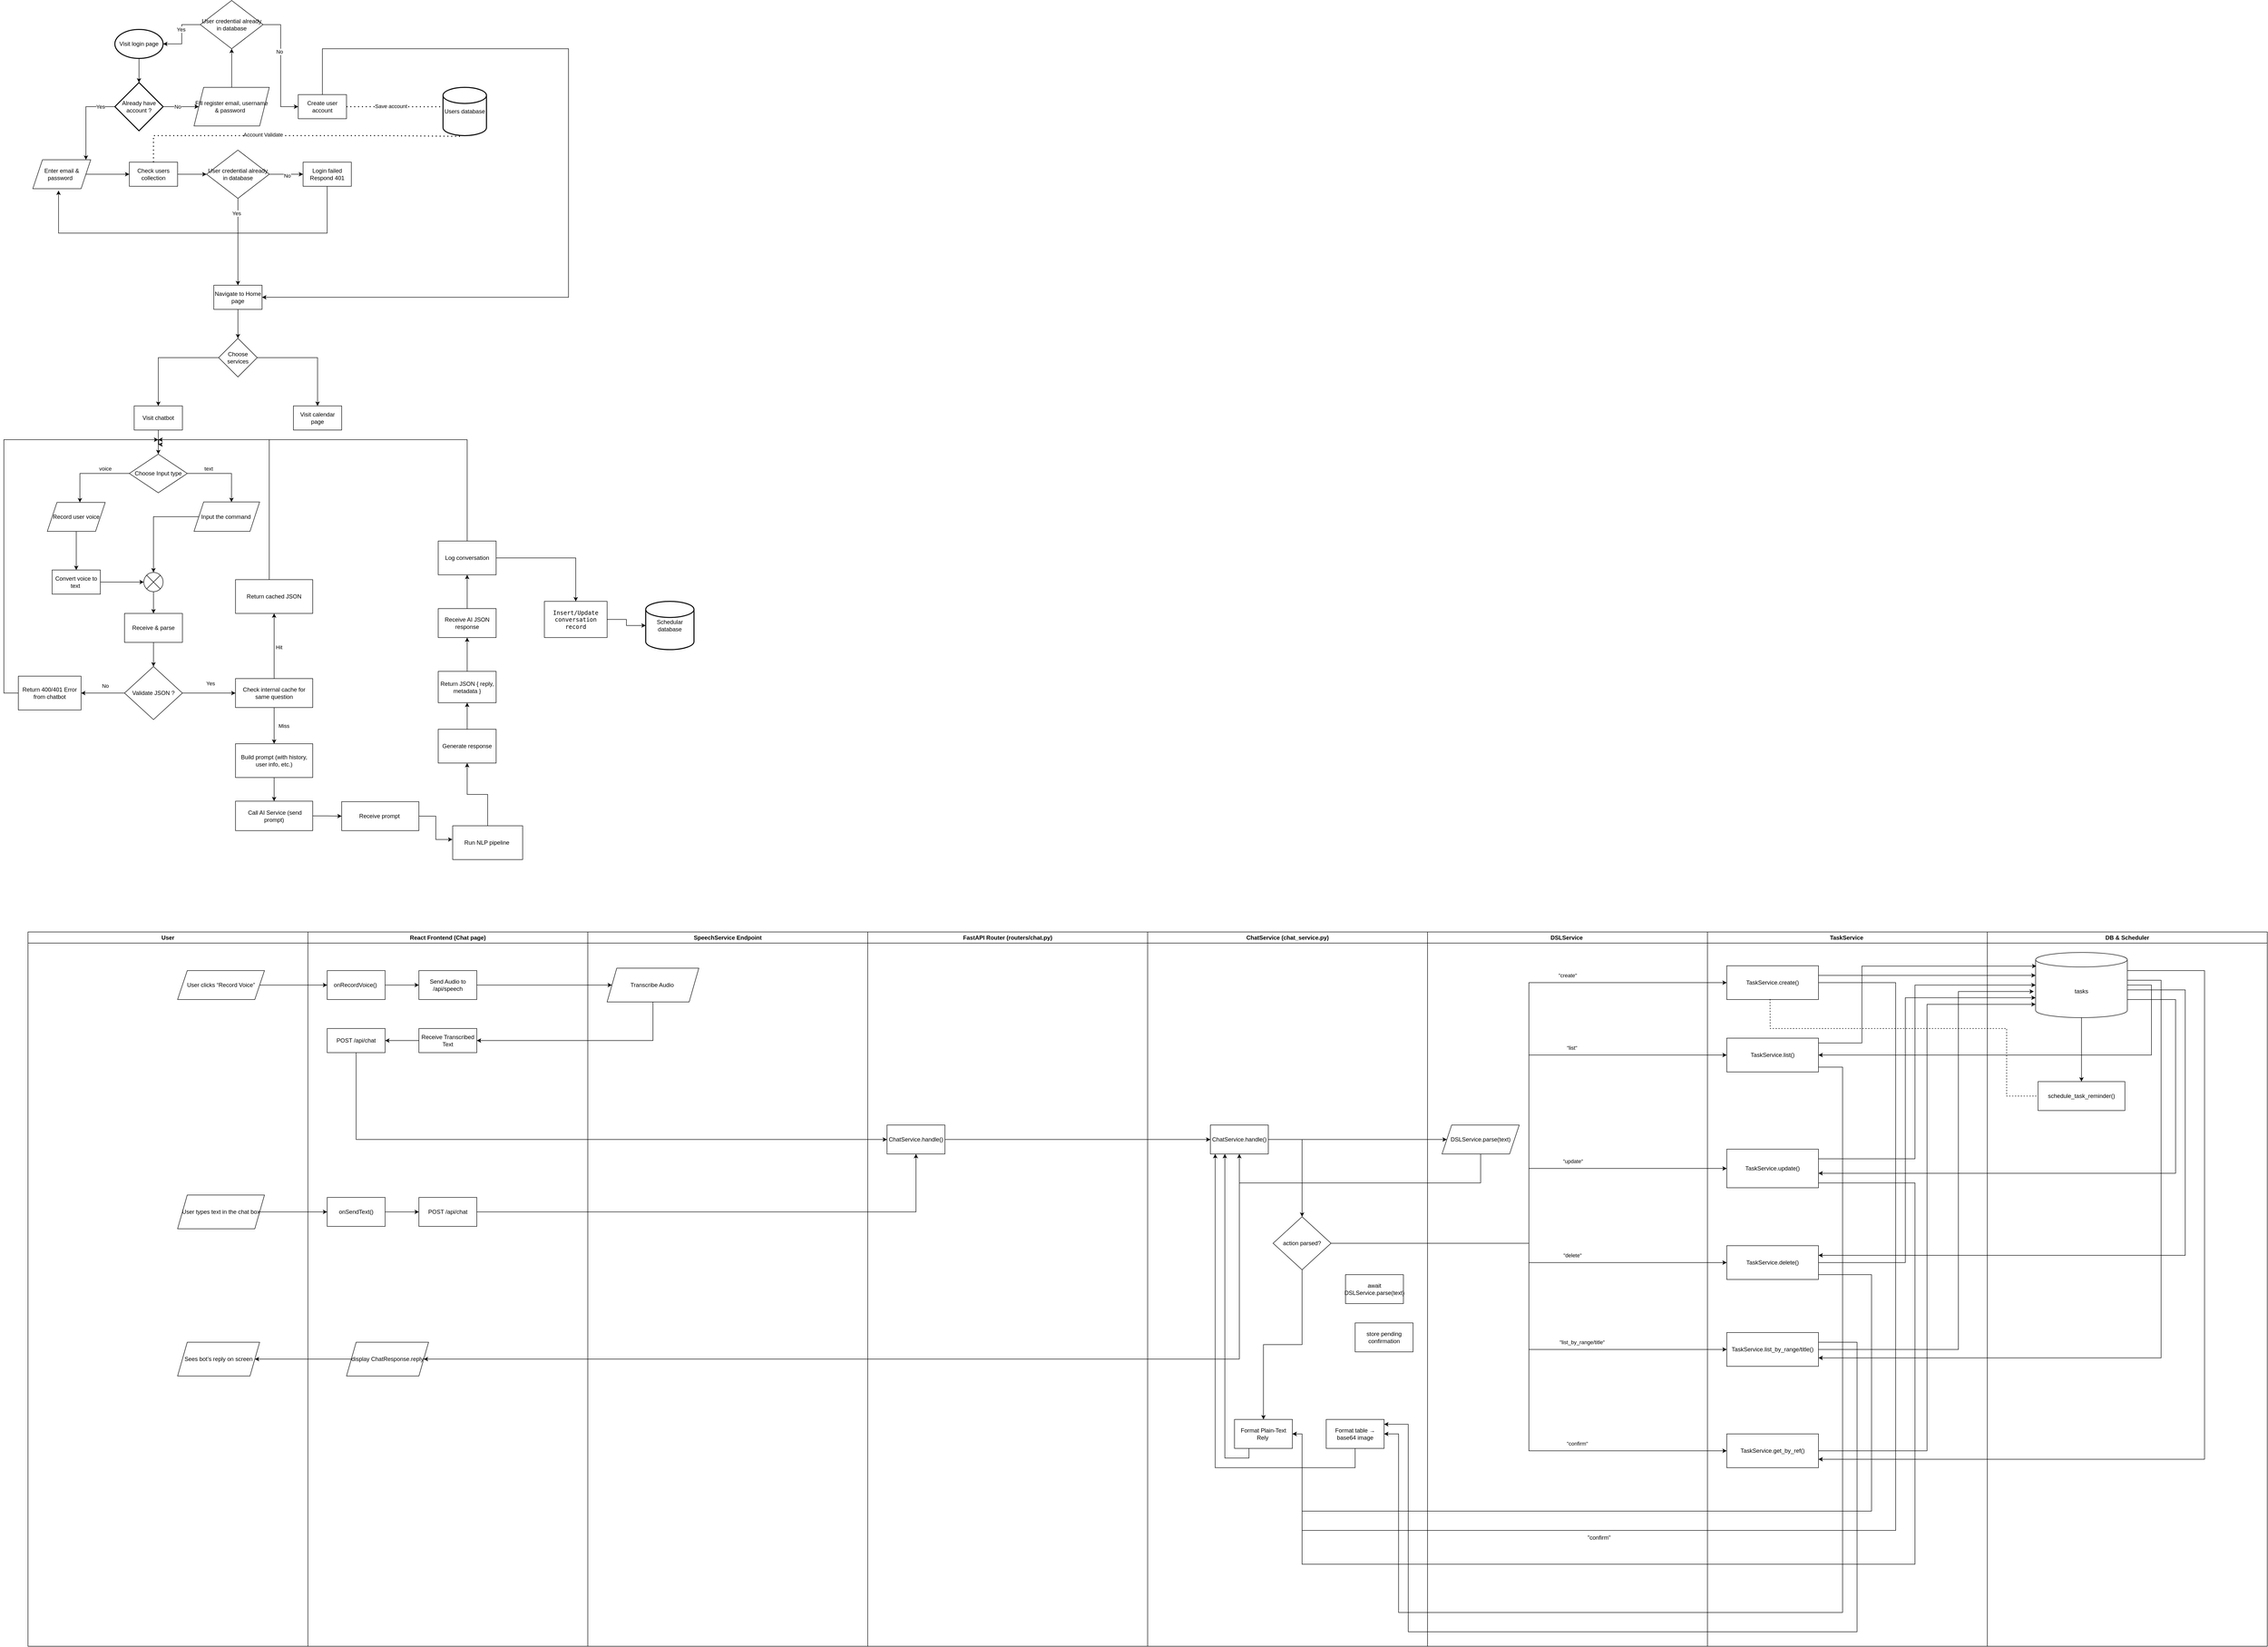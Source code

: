 <mxfile version="27.1.4">
  <diagram id="C5RBs43oDa-KdzZeNtuy" name="Page-1">
    <mxGraphModel dx="4763" dy="2070" grid="1" gridSize="10" guides="1" tooltips="1" connect="1" arrows="1" fold="1" page="1" pageScale="1" pageWidth="827" pageHeight="1169" math="0" shadow="0">
      <root>
        <mxCell id="WIyWlLk6GJQsqaUBKTNV-0" />
        <mxCell id="WIyWlLk6GJQsqaUBKTNV-1" parent="WIyWlLk6GJQsqaUBKTNV-0" />
        <mxCell id="kpQcfJ6aBJUCtAHp5x6C-29" style="edgeStyle=orthogonalEdgeStyle;rounded=0;orthogonalLoop=1;jettySize=auto;html=1;" parent="WIyWlLk6GJQsqaUBKTNV-1" source="kpQcfJ6aBJUCtAHp5x6C-18" target="kpQcfJ6aBJUCtAHp5x6C-28" edge="1">
          <mxGeometry relative="1" as="geometry" />
        </mxCell>
        <mxCell id="kpQcfJ6aBJUCtAHp5x6C-18" value="Visit login page" style="strokeWidth=2;html=1;shape=mxgraph.flowchart.start_1;whiteSpace=wrap;" parent="WIyWlLk6GJQsqaUBKTNV-1" vertex="1">
          <mxGeometry x="250" y="130" width="100" height="60" as="geometry" />
        </mxCell>
        <mxCell id="kpQcfJ6aBJUCtAHp5x6C-23" style="edgeStyle=orthogonalEdgeStyle;rounded=0;orthogonalLoop=1;jettySize=auto;html=1;entryX=0;entryY=0.5;entryDx=0;entryDy=0;" parent="WIyWlLk6GJQsqaUBKTNV-1" source="kpQcfJ6aBJUCtAHp5x6C-19" target="kpQcfJ6aBJUCtAHp5x6C-22" edge="1">
          <mxGeometry relative="1" as="geometry" />
        </mxCell>
        <mxCell id="kpQcfJ6aBJUCtAHp5x6C-19" value="Enter email &amp;amp; password&amp;nbsp;&amp;nbsp;" style="shape=parallelogram;perimeter=parallelogramPerimeter;whiteSpace=wrap;html=1;fixedSize=1;" parent="WIyWlLk6GJQsqaUBKTNV-1" vertex="1">
          <mxGeometry x="80" y="400" width="120" height="60" as="geometry" />
        </mxCell>
        <mxCell id="kpQcfJ6aBJUCtAHp5x6C-26" style="edgeStyle=orthogonalEdgeStyle;rounded=0;orthogonalLoop=1;jettySize=auto;html=1;" parent="WIyWlLk6GJQsqaUBKTNV-1" source="kpQcfJ6aBJUCtAHp5x6C-21" target="kpQcfJ6aBJUCtAHp5x6C-25" edge="1">
          <mxGeometry relative="1" as="geometry" />
        </mxCell>
        <mxCell id="kpQcfJ6aBJUCtAHp5x6C-27" value="No" style="edgeLabel;html=1;align=center;verticalAlign=middle;resizable=0;points=[];" parent="kpQcfJ6aBJUCtAHp5x6C-26" vertex="1" connectable="0">
          <mxGeometry x="0.055" y="-3" relative="1" as="geometry">
            <mxPoint as="offset" />
          </mxGeometry>
        </mxCell>
        <mxCell id="kpQcfJ6aBJUCtAHp5x6C-46" style="edgeStyle=orthogonalEdgeStyle;rounded=0;orthogonalLoop=1;jettySize=auto;html=1;" parent="WIyWlLk6GJQsqaUBKTNV-1" source="kpQcfJ6aBJUCtAHp5x6C-21" edge="1">
          <mxGeometry relative="1" as="geometry">
            <mxPoint x="505" y="660" as="targetPoint" />
          </mxGeometry>
        </mxCell>
        <mxCell id="kpQcfJ6aBJUCtAHp5x6C-47" value="Yes" style="edgeLabel;html=1;align=center;verticalAlign=middle;resizable=0;points=[];" parent="kpQcfJ6aBJUCtAHp5x6C-46" vertex="1" connectable="0">
          <mxGeometry x="-0.656" y="-3" relative="1" as="geometry">
            <mxPoint as="offset" />
          </mxGeometry>
        </mxCell>
        <mxCell id="kpQcfJ6aBJUCtAHp5x6C-21" value="User credential already in database" style="rhombus;whiteSpace=wrap;html=1;" parent="WIyWlLk6GJQsqaUBKTNV-1" vertex="1">
          <mxGeometry x="440" y="380" width="130" height="100" as="geometry" />
        </mxCell>
        <mxCell id="kpQcfJ6aBJUCtAHp5x6C-24" style="edgeStyle=orthogonalEdgeStyle;rounded=0;orthogonalLoop=1;jettySize=auto;html=1;entryX=0;entryY=0.5;entryDx=0;entryDy=0;" parent="WIyWlLk6GJQsqaUBKTNV-1" source="kpQcfJ6aBJUCtAHp5x6C-22" target="kpQcfJ6aBJUCtAHp5x6C-21" edge="1">
          <mxGeometry relative="1" as="geometry" />
        </mxCell>
        <mxCell id="kpQcfJ6aBJUCtAHp5x6C-22" value="Check users collection" style="html=1;dashed=0;whiteSpace=wrap;" parent="WIyWlLk6GJQsqaUBKTNV-1" vertex="1">
          <mxGeometry x="280" y="405" width="100" height="50" as="geometry" />
        </mxCell>
        <mxCell id="kpQcfJ6aBJUCtAHp5x6C-33" style="edgeStyle=orthogonalEdgeStyle;rounded=0;orthogonalLoop=1;jettySize=auto;html=1;entryX=0.444;entryY=1.065;entryDx=0;entryDy=0;entryPerimeter=0;" parent="WIyWlLk6GJQsqaUBKTNV-1" source="kpQcfJ6aBJUCtAHp5x6C-25" target="kpQcfJ6aBJUCtAHp5x6C-19" edge="1">
          <mxGeometry relative="1" as="geometry">
            <mxPoint x="650" y="650" as="targetPoint" />
            <Array as="points">
              <mxPoint x="690" y="552" />
              <mxPoint x="133" y="552" />
            </Array>
          </mxGeometry>
        </mxCell>
        <mxCell id="kpQcfJ6aBJUCtAHp5x6C-25" value="Login failed&lt;div&gt;Respond 401&lt;/div&gt;" style="html=1;dashed=0;whiteSpace=wrap;" parent="WIyWlLk6GJQsqaUBKTNV-1" vertex="1">
          <mxGeometry x="640" y="405" width="100" height="50" as="geometry" />
        </mxCell>
        <mxCell id="kpQcfJ6aBJUCtAHp5x6C-35" style="edgeStyle=orthogonalEdgeStyle;rounded=0;orthogonalLoop=1;jettySize=auto;html=1;" parent="WIyWlLk6GJQsqaUBKTNV-1" source="kpQcfJ6aBJUCtAHp5x6C-28" target="kpQcfJ6aBJUCtAHp5x6C-34" edge="1">
          <mxGeometry relative="1" as="geometry" />
        </mxCell>
        <mxCell id="kpQcfJ6aBJUCtAHp5x6C-36" value="No" style="edgeLabel;html=1;align=center;verticalAlign=middle;resizable=0;points=[];" parent="kpQcfJ6aBJUCtAHp5x6C-35" vertex="1" connectable="0">
          <mxGeometry x="0.217" y="-1" relative="1" as="geometry">
            <mxPoint x="-15" y="-1" as="offset" />
          </mxGeometry>
        </mxCell>
        <mxCell id="kpQcfJ6aBJUCtAHp5x6C-28" value="Already have account ?" style="strokeWidth=2;html=1;shape=mxgraph.flowchart.decision;whiteSpace=wrap;" parent="WIyWlLk6GJQsqaUBKTNV-1" vertex="1">
          <mxGeometry x="250" y="240" width="100" height="100" as="geometry" />
        </mxCell>
        <mxCell id="kpQcfJ6aBJUCtAHp5x6C-30" style="edgeStyle=orthogonalEdgeStyle;rounded=0;orthogonalLoop=1;jettySize=auto;html=1;entryX=0.917;entryY=0;entryDx=0;entryDy=0;entryPerimeter=0;" parent="WIyWlLk6GJQsqaUBKTNV-1" source="kpQcfJ6aBJUCtAHp5x6C-28" target="kpQcfJ6aBJUCtAHp5x6C-19" edge="1">
          <mxGeometry relative="1" as="geometry" />
        </mxCell>
        <mxCell id="kpQcfJ6aBJUCtAHp5x6C-31" value="Yes" style="edgeLabel;html=1;align=center;verticalAlign=middle;resizable=0;points=[];" parent="kpQcfJ6aBJUCtAHp5x6C-30" vertex="1" connectable="0">
          <mxGeometry x="-0.572" y="-4" relative="1" as="geometry">
            <mxPoint x="6" y="4" as="offset" />
          </mxGeometry>
        </mxCell>
        <mxCell id="kpQcfJ6aBJUCtAHp5x6C-57" style="edgeStyle=orthogonalEdgeStyle;rounded=0;orthogonalLoop=1;jettySize=auto;html=1;" parent="WIyWlLk6GJQsqaUBKTNV-1" source="kpQcfJ6aBJUCtAHp5x6C-34" target="kpQcfJ6aBJUCtAHp5x6C-56" edge="1">
          <mxGeometry relative="1" as="geometry" />
        </mxCell>
        <mxCell id="kpQcfJ6aBJUCtAHp5x6C-34" value="Fill register email, username &amp;amp; password&amp;nbsp;&amp;nbsp;" style="shape=parallelogram;perimeter=parallelogramPerimeter;whiteSpace=wrap;html=1;fixedSize=1;" parent="WIyWlLk6GJQsqaUBKTNV-1" vertex="1">
          <mxGeometry x="414" y="250" width="156" height="80" as="geometry" />
        </mxCell>
        <mxCell id="kpQcfJ6aBJUCtAHp5x6C-37" value="Users database" style="strokeWidth=2;html=1;shape=mxgraph.flowchart.database;whiteSpace=wrap;" parent="WIyWlLk6GJQsqaUBKTNV-1" vertex="1">
          <mxGeometry x="930" y="250" width="90" height="100" as="geometry" />
        </mxCell>
        <mxCell id="kpQcfJ6aBJUCtAHp5x6C-50" style="edgeStyle=orthogonalEdgeStyle;rounded=0;orthogonalLoop=1;jettySize=auto;html=1;" parent="WIyWlLk6GJQsqaUBKTNV-1" source="kpQcfJ6aBJUCtAHp5x6C-39" target="kpQcfJ6aBJUCtAHp5x6C-48" edge="1">
          <mxGeometry relative="1" as="geometry">
            <Array as="points">
              <mxPoint x="680" y="170" />
              <mxPoint x="1190" y="170" />
              <mxPoint x="1190" y="685" />
            </Array>
          </mxGeometry>
        </mxCell>
        <mxCell id="kpQcfJ6aBJUCtAHp5x6C-39" value="Create user account" style="html=1;dashed=0;whiteSpace=wrap;" parent="WIyWlLk6GJQsqaUBKTNV-1" vertex="1">
          <mxGeometry x="630" y="265" width="100" height="50" as="geometry" />
        </mxCell>
        <mxCell id="kpQcfJ6aBJUCtAHp5x6C-44" value="" style="endArrow=none;dashed=1;html=1;dashPattern=1 3;strokeWidth=2;rounded=0;exitX=0.5;exitY=0;exitDx=0;exitDy=0;entryX=0.423;entryY=1.015;entryDx=0;entryDy=0;entryPerimeter=0;" parent="WIyWlLk6GJQsqaUBKTNV-1" source="kpQcfJ6aBJUCtAHp5x6C-22" target="kpQcfJ6aBJUCtAHp5x6C-37" edge="1">
          <mxGeometry width="50" height="50" relative="1" as="geometry">
            <mxPoint x="340" y="400" as="sourcePoint" />
            <mxPoint x="390" y="350" as="targetPoint" />
            <Array as="points">
              <mxPoint x="330" y="350" />
              <mxPoint x="810" y="350" />
            </Array>
          </mxGeometry>
        </mxCell>
        <mxCell id="kpQcfJ6aBJUCtAHp5x6C-45" value="Account Validate" style="edgeLabel;html=1;align=center;verticalAlign=middle;resizable=0;points=[];" parent="kpQcfJ6aBJUCtAHp5x6C-44" vertex="1" connectable="0">
          <mxGeometry x="-0.188" y="2" relative="1" as="geometry">
            <mxPoint as="offset" />
          </mxGeometry>
        </mxCell>
        <mxCell id="kpQcfJ6aBJUCtAHp5x6C-64" style="edgeStyle=orthogonalEdgeStyle;rounded=0;orthogonalLoop=1;jettySize=auto;html=1;entryX=0.5;entryY=0;entryDx=0;entryDy=0;" parent="WIyWlLk6GJQsqaUBKTNV-1" source="kpQcfJ6aBJUCtAHp5x6C-48" target="kpQcfJ6aBJUCtAHp5x6C-63" edge="1">
          <mxGeometry relative="1" as="geometry" />
        </mxCell>
        <mxCell id="kpQcfJ6aBJUCtAHp5x6C-48" value="Navigate to Home page" style="html=1;dashed=0;whiteSpace=wrap;" parent="WIyWlLk6GJQsqaUBKTNV-1" vertex="1">
          <mxGeometry x="455" y="660" width="100" height="50" as="geometry" />
        </mxCell>
        <mxCell id="kpQcfJ6aBJUCtAHp5x6C-52" value="" style="endArrow=none;dashed=1;html=1;dashPattern=1 3;strokeWidth=2;rounded=0;exitX=1;exitY=0.5;exitDx=0;exitDy=0;entryX=-0.02;entryY=0.401;entryDx=0;entryDy=0;entryPerimeter=0;" parent="WIyWlLk6GJQsqaUBKTNV-1" source="kpQcfJ6aBJUCtAHp5x6C-39" target="kpQcfJ6aBJUCtAHp5x6C-37" edge="1">
          <mxGeometry width="50" height="50" relative="1" as="geometry">
            <mxPoint x="740" y="280" as="sourcePoint" />
            <mxPoint x="790" y="230" as="targetPoint" />
          </mxGeometry>
        </mxCell>
        <mxCell id="kpQcfJ6aBJUCtAHp5x6C-53" value="Save account" style="edgeLabel;html=1;align=center;verticalAlign=middle;resizable=0;points=[];" parent="kpQcfJ6aBJUCtAHp5x6C-52" vertex="1" connectable="0">
          <mxGeometry x="-0.072" y="1" relative="1" as="geometry">
            <mxPoint as="offset" />
          </mxGeometry>
        </mxCell>
        <mxCell id="kpQcfJ6aBJUCtAHp5x6C-59" style="edgeStyle=orthogonalEdgeStyle;rounded=0;orthogonalLoop=1;jettySize=auto;html=1;entryX=0;entryY=0.5;entryDx=0;entryDy=0;" parent="WIyWlLk6GJQsqaUBKTNV-1" source="kpQcfJ6aBJUCtAHp5x6C-56" target="kpQcfJ6aBJUCtAHp5x6C-39" edge="1">
          <mxGeometry relative="1" as="geometry" />
        </mxCell>
        <mxCell id="kpQcfJ6aBJUCtAHp5x6C-60" value="No" style="edgeLabel;html=1;align=center;verticalAlign=middle;resizable=0;points=[];" parent="kpQcfJ6aBJUCtAHp5x6C-59" vertex="1" connectable="0">
          <mxGeometry x="-0.239" y="-3" relative="1" as="geometry">
            <mxPoint as="offset" />
          </mxGeometry>
        </mxCell>
        <mxCell id="kpQcfJ6aBJUCtAHp5x6C-61" style="edgeStyle=orthogonalEdgeStyle;rounded=0;orthogonalLoop=1;jettySize=auto;html=1;" parent="WIyWlLk6GJQsqaUBKTNV-1" source="kpQcfJ6aBJUCtAHp5x6C-56" target="kpQcfJ6aBJUCtAHp5x6C-18" edge="1">
          <mxGeometry relative="1" as="geometry" />
        </mxCell>
        <mxCell id="kpQcfJ6aBJUCtAHp5x6C-62" value="Yes" style="edgeLabel;html=1;align=center;verticalAlign=middle;resizable=0;points=[];" parent="kpQcfJ6aBJUCtAHp5x6C-61" vertex="1" connectable="0">
          <mxGeometry x="-0.179" y="-2" relative="1" as="geometry">
            <mxPoint as="offset" />
          </mxGeometry>
        </mxCell>
        <mxCell id="kpQcfJ6aBJUCtAHp5x6C-56" value="User credential already in database" style="rhombus;whiteSpace=wrap;html=1;" parent="WIyWlLk6GJQsqaUBKTNV-1" vertex="1">
          <mxGeometry x="427" y="70" width="130" height="100" as="geometry" />
        </mxCell>
        <mxCell id="kpQcfJ6aBJUCtAHp5x6C-69" style="edgeStyle=orthogonalEdgeStyle;rounded=0;orthogonalLoop=1;jettySize=auto;html=1;entryX=0.5;entryY=0;entryDx=0;entryDy=0;" parent="WIyWlLk6GJQsqaUBKTNV-1" source="kpQcfJ6aBJUCtAHp5x6C-63" target="kpQcfJ6aBJUCtAHp5x6C-66" edge="1">
          <mxGeometry relative="1" as="geometry" />
        </mxCell>
        <mxCell id="kpQcfJ6aBJUCtAHp5x6C-71" style="edgeStyle=orthogonalEdgeStyle;rounded=0;orthogonalLoop=1;jettySize=auto;html=1;entryX=0.5;entryY=0;entryDx=0;entryDy=0;" parent="WIyWlLk6GJQsqaUBKTNV-1" source="kpQcfJ6aBJUCtAHp5x6C-63" target="kpQcfJ6aBJUCtAHp5x6C-65" edge="1">
          <mxGeometry relative="1" as="geometry" />
        </mxCell>
        <mxCell id="kpQcfJ6aBJUCtAHp5x6C-63" value="Choose services" style="rhombus;whiteSpace=wrap;html=1;" parent="WIyWlLk6GJQsqaUBKTNV-1" vertex="1">
          <mxGeometry x="465" y="770" width="80" height="80" as="geometry" />
        </mxCell>
        <mxCell id="kpQcfJ6aBJUCtAHp5x6C-65" value="Visit calendar page" style="html=1;dashed=0;whiteSpace=wrap;" parent="WIyWlLk6GJQsqaUBKTNV-1" vertex="1">
          <mxGeometry x="620" y="910" width="100" height="50" as="geometry" />
        </mxCell>
        <mxCell id="kpQcfJ6aBJUCtAHp5x6C-73" style="edgeStyle=orthogonalEdgeStyle;rounded=0;orthogonalLoop=1;jettySize=auto;html=1;entryX=0.5;entryY=0;entryDx=0;entryDy=0;" parent="WIyWlLk6GJQsqaUBKTNV-1" source="kpQcfJ6aBJUCtAHp5x6C-66" target="kpQcfJ6aBJUCtAHp5x6C-72" edge="1">
          <mxGeometry relative="1" as="geometry" />
        </mxCell>
        <mxCell id="kpQcfJ6aBJUCtAHp5x6C-66" value="Visit chatbot" style="html=1;dashed=0;whiteSpace=wrap;" parent="WIyWlLk6GJQsqaUBKTNV-1" vertex="1">
          <mxGeometry x="290" y="910" width="100" height="50" as="geometry" />
        </mxCell>
        <mxCell id="kpQcfJ6aBJUCtAHp5x6C-72" value="Choose Input type" style="shape=rhombus;html=1;dashed=0;whiteSpace=wrap;perimeter=rhombusPerimeter;" parent="WIyWlLk6GJQsqaUBKTNV-1" vertex="1">
          <mxGeometry x="280" y="1010" width="120" height="80" as="geometry" />
        </mxCell>
        <mxCell id="kpQcfJ6aBJUCtAHp5x6C-81" style="edgeStyle=orthogonalEdgeStyle;rounded=0;orthogonalLoop=1;jettySize=auto;html=1;entryX=0.5;entryY=0;entryDx=0;entryDy=0;" parent="WIyWlLk6GJQsqaUBKTNV-1" source="kpQcfJ6aBJUCtAHp5x6C-74" target="kpQcfJ6aBJUCtAHp5x6C-80" edge="1">
          <mxGeometry relative="1" as="geometry" />
        </mxCell>
        <mxCell id="kpQcfJ6aBJUCtAHp5x6C-74" value="Record user voice" style="shape=parallelogram;perimeter=parallelogramPerimeter;whiteSpace=wrap;html=1;fixedSize=1;" parent="WIyWlLk6GJQsqaUBKTNV-1" vertex="1">
          <mxGeometry x="110" y="1110" width="120" height="60" as="geometry" />
        </mxCell>
        <mxCell id="kpQcfJ6aBJUCtAHp5x6C-75" style="edgeStyle=orthogonalEdgeStyle;rounded=0;orthogonalLoop=1;jettySize=auto;html=1;entryX=0.563;entryY=-0.002;entryDx=0;entryDy=0;entryPerimeter=0;" parent="WIyWlLk6GJQsqaUBKTNV-1" source="kpQcfJ6aBJUCtAHp5x6C-72" target="kpQcfJ6aBJUCtAHp5x6C-74" edge="1">
          <mxGeometry relative="1" as="geometry" />
        </mxCell>
        <mxCell id="kpQcfJ6aBJUCtAHp5x6C-76" value="voice" style="edgeLabel;html=1;align=center;verticalAlign=middle;resizable=0;points=[];" parent="kpQcfJ6aBJUCtAHp5x6C-75" vertex="1" connectable="0">
          <mxGeometry x="-0.187" y="-3" relative="1" as="geometry">
            <mxPoint x="16" y="-7" as="offset" />
          </mxGeometry>
        </mxCell>
        <mxCell id="kpQcfJ6aBJUCtAHp5x6C-77" value="Input the command&amp;nbsp;" style="shape=parallelogram;perimeter=parallelogramPerimeter;whiteSpace=wrap;html=1;fixedSize=1;" parent="WIyWlLk6GJQsqaUBKTNV-1" vertex="1">
          <mxGeometry x="414" y="1109" width="136" height="61" as="geometry" />
        </mxCell>
        <mxCell id="kpQcfJ6aBJUCtAHp5x6C-78" style="edgeStyle=orthogonalEdgeStyle;rounded=0;orthogonalLoop=1;jettySize=auto;html=1;entryX=0.571;entryY=0.003;entryDx=0;entryDy=0;entryPerimeter=0;" parent="WIyWlLk6GJQsqaUBKTNV-1" source="kpQcfJ6aBJUCtAHp5x6C-72" target="kpQcfJ6aBJUCtAHp5x6C-77" edge="1">
          <mxGeometry relative="1" as="geometry" />
        </mxCell>
        <mxCell id="kpQcfJ6aBJUCtAHp5x6C-79" value="text" style="edgeLabel;html=1;align=center;verticalAlign=middle;resizable=0;points=[];" parent="kpQcfJ6aBJUCtAHp5x6C-78" vertex="1" connectable="0">
          <mxGeometry x="-0.097" y="-2" relative="1" as="geometry">
            <mxPoint x="-24" y="-12" as="offset" />
          </mxGeometry>
        </mxCell>
        <mxCell id="kpQcfJ6aBJUCtAHp5x6C-83" style="edgeStyle=orthogonalEdgeStyle;rounded=0;orthogonalLoop=1;jettySize=auto;html=1;" parent="WIyWlLk6GJQsqaUBKTNV-1" source="kpQcfJ6aBJUCtAHp5x6C-80" target="kpQcfJ6aBJUCtAHp5x6C-82" edge="1">
          <mxGeometry relative="1" as="geometry" />
        </mxCell>
        <mxCell id="kpQcfJ6aBJUCtAHp5x6C-80" value="Convert voice to text&amp;nbsp;" style="html=1;dashed=0;whiteSpace=wrap;" parent="WIyWlLk6GJQsqaUBKTNV-1" vertex="1">
          <mxGeometry x="120" y="1250" width="100" height="50" as="geometry" />
        </mxCell>
        <mxCell id="kpQcfJ6aBJUCtAHp5x6C-89" style="edgeStyle=orthogonalEdgeStyle;rounded=0;orthogonalLoop=1;jettySize=auto;html=1;entryX=0.5;entryY=0;entryDx=0;entryDy=0;" parent="WIyWlLk6GJQsqaUBKTNV-1" source="kpQcfJ6aBJUCtAHp5x6C-82" target="kpQcfJ6aBJUCtAHp5x6C-85" edge="1">
          <mxGeometry relative="1" as="geometry" />
        </mxCell>
        <mxCell id="kpQcfJ6aBJUCtAHp5x6C-82" value="" style="verticalLabelPosition=bottom;verticalAlign=top;html=1;shape=mxgraph.flowchart.or;" parent="WIyWlLk6GJQsqaUBKTNV-1" vertex="1">
          <mxGeometry x="310" y="1255" width="40" height="40" as="geometry" />
        </mxCell>
        <mxCell id="kpQcfJ6aBJUCtAHp5x6C-84" style="edgeStyle=orthogonalEdgeStyle;rounded=0;orthogonalLoop=1;jettySize=auto;html=1;entryX=0.5;entryY=0;entryDx=0;entryDy=0;entryPerimeter=0;" parent="WIyWlLk6GJQsqaUBKTNV-1" source="kpQcfJ6aBJUCtAHp5x6C-77" target="kpQcfJ6aBJUCtAHp5x6C-82" edge="1">
          <mxGeometry relative="1" as="geometry" />
        </mxCell>
        <mxCell id="kpQcfJ6aBJUCtAHp5x6C-91" style="edgeStyle=orthogonalEdgeStyle;rounded=0;orthogonalLoop=1;jettySize=auto;html=1;entryX=0.5;entryY=0;entryDx=0;entryDy=0;" parent="WIyWlLk6GJQsqaUBKTNV-1" source="kpQcfJ6aBJUCtAHp5x6C-85" target="kpQcfJ6aBJUCtAHp5x6C-90" edge="1">
          <mxGeometry relative="1" as="geometry" />
        </mxCell>
        <mxCell id="kpQcfJ6aBJUCtAHp5x6C-85" value="Receive &amp;amp; parse" style="rounded=0;whiteSpace=wrap;html=1;" parent="WIyWlLk6GJQsqaUBKTNV-1" vertex="1">
          <mxGeometry x="270" y="1340" width="120" height="60" as="geometry" />
        </mxCell>
        <mxCell id="kpQcfJ6aBJUCtAHp5x6C-93" style="edgeStyle=orthogonalEdgeStyle;rounded=0;orthogonalLoop=1;jettySize=auto;html=1;entryX=1;entryY=0.5;entryDx=0;entryDy=0;" parent="WIyWlLk6GJQsqaUBKTNV-1" source="kpQcfJ6aBJUCtAHp5x6C-90" target="kpQcfJ6aBJUCtAHp5x6C-92" edge="1">
          <mxGeometry relative="1" as="geometry" />
        </mxCell>
        <mxCell id="kpQcfJ6aBJUCtAHp5x6C-94" value="No" style="edgeLabel;html=1;align=center;verticalAlign=middle;resizable=0;points=[];" parent="kpQcfJ6aBJUCtAHp5x6C-93" vertex="1" connectable="0">
          <mxGeometry x="-0.241" y="-2" relative="1" as="geometry">
            <mxPoint x="-6" y="-13" as="offset" />
          </mxGeometry>
        </mxCell>
        <mxCell id="kpQcfJ6aBJUCtAHp5x6C-90" value="Validate JSON ?" style="rhombus;whiteSpace=wrap;html=1;" parent="WIyWlLk6GJQsqaUBKTNV-1" vertex="1">
          <mxGeometry x="270" y="1450" width="120" height="110" as="geometry" />
        </mxCell>
        <mxCell id="kpQcfJ6aBJUCtAHp5x6C-96" style="edgeStyle=orthogonalEdgeStyle;rounded=0;orthogonalLoop=1;jettySize=auto;html=1;" parent="WIyWlLk6GJQsqaUBKTNV-1" source="kpQcfJ6aBJUCtAHp5x6C-92" edge="1">
          <mxGeometry relative="1" as="geometry">
            <mxPoint x="340" y="980" as="targetPoint" />
            <Array as="points">
              <mxPoint x="20" y="1505" />
              <mxPoint x="20" y="980" />
            </Array>
          </mxGeometry>
        </mxCell>
        <mxCell id="kpQcfJ6aBJUCtAHp5x6C-92" value="Return 400/401 Error from chatbot" style="html=1;dashed=0;whiteSpace=wrap;" parent="WIyWlLk6GJQsqaUBKTNV-1" vertex="1">
          <mxGeometry x="50" y="1470" width="130" height="70" as="geometry" />
        </mxCell>
        <mxCell id="kpQcfJ6aBJUCtAHp5x6C-101" style="edgeStyle=orthogonalEdgeStyle;rounded=0;orthogonalLoop=1;jettySize=auto;html=1;" parent="WIyWlLk6GJQsqaUBKTNV-1" source="kpQcfJ6aBJUCtAHp5x6C-105" target="kpQcfJ6aBJUCtAHp5x6C-104" edge="1">
          <mxGeometry relative="1" as="geometry">
            <mxPoint x="565" y="1440" as="sourcePoint" />
            <mxPoint x="565" y="1370" as="targetPoint" />
          </mxGeometry>
        </mxCell>
        <mxCell id="kpQcfJ6aBJUCtAHp5x6C-102" value="Hit" style="edgeLabel;html=1;align=center;verticalAlign=middle;resizable=0;points=[];" parent="kpQcfJ6aBJUCtAHp5x6C-101" vertex="1" connectable="0">
          <mxGeometry x="-0.156" y="2" relative="1" as="geometry">
            <mxPoint x="12" y="-8" as="offset" />
          </mxGeometry>
        </mxCell>
        <mxCell id="kpQcfJ6aBJUCtAHp5x6C-98" style="edgeStyle=orthogonalEdgeStyle;rounded=0;orthogonalLoop=1;jettySize=auto;html=1;" parent="WIyWlLk6GJQsqaUBKTNV-1" source="kpQcfJ6aBJUCtAHp5x6C-90" target="kpQcfJ6aBJUCtAHp5x6C-105" edge="1">
          <mxGeometry relative="1" as="geometry">
            <mxPoint x="490" y="1505" as="targetPoint" />
          </mxGeometry>
        </mxCell>
        <mxCell id="kpQcfJ6aBJUCtAHp5x6C-99" value="Yes" style="edgeLabel;html=1;align=center;verticalAlign=middle;resizable=0;points=[];" parent="kpQcfJ6aBJUCtAHp5x6C-98" vertex="1" connectable="0">
          <mxGeometry x="0.048" y="-3" relative="1" as="geometry">
            <mxPoint y="-23" as="offset" />
          </mxGeometry>
        </mxCell>
        <mxCell id="kpQcfJ6aBJUCtAHp5x6C-103" style="edgeStyle=orthogonalEdgeStyle;rounded=0;orthogonalLoop=1;jettySize=auto;html=1;exitX=0.437;exitY=0.045;exitDx=0;exitDy=0;exitPerimeter=0;" parent="WIyWlLk6GJQsqaUBKTNV-1" source="kpQcfJ6aBJUCtAHp5x6C-104" edge="1">
          <mxGeometry relative="1" as="geometry">
            <mxPoint x="340" y="980" as="targetPoint" />
            <mxPoint x="565" y="1240.0" as="sourcePoint" />
            <Array as="points">
              <mxPoint x="570" y="980" />
            </Array>
          </mxGeometry>
        </mxCell>
        <mxCell id="kpQcfJ6aBJUCtAHp5x6C-104" value="Return cached JSON" style="html=1;dashed=0;whiteSpace=wrap;" parent="WIyWlLk6GJQsqaUBKTNV-1" vertex="1">
          <mxGeometry x="500" y="1270" width="160" height="70" as="geometry" />
        </mxCell>
        <mxCell id="kpQcfJ6aBJUCtAHp5x6C-107" style="edgeStyle=orthogonalEdgeStyle;rounded=0;orthogonalLoop=1;jettySize=auto;html=1;entryX=0.5;entryY=0;entryDx=0;entryDy=0;" parent="WIyWlLk6GJQsqaUBKTNV-1" source="kpQcfJ6aBJUCtAHp5x6C-105" target="kpQcfJ6aBJUCtAHp5x6C-106" edge="1">
          <mxGeometry relative="1" as="geometry" />
        </mxCell>
        <mxCell id="kpQcfJ6aBJUCtAHp5x6C-108" value="Miss" style="edgeLabel;html=1;align=center;verticalAlign=middle;resizable=0;points=[];" parent="kpQcfJ6aBJUCtAHp5x6C-107" vertex="1" connectable="0">
          <mxGeometry x="0.009" y="1" relative="1" as="geometry">
            <mxPoint x="19" as="offset" />
          </mxGeometry>
        </mxCell>
        <mxCell id="kpQcfJ6aBJUCtAHp5x6C-105" value="Check internal cache for same question" style="html=1;dashed=0;whiteSpace=wrap;" parent="WIyWlLk6GJQsqaUBKTNV-1" vertex="1">
          <mxGeometry x="500" y="1475" width="160" height="60" as="geometry" />
        </mxCell>
        <mxCell id="kpQcfJ6aBJUCtAHp5x6C-110" style="edgeStyle=orthogonalEdgeStyle;rounded=0;orthogonalLoop=1;jettySize=auto;html=1;entryX=0.5;entryY=0;entryDx=0;entryDy=0;" parent="WIyWlLk6GJQsqaUBKTNV-1" source="kpQcfJ6aBJUCtAHp5x6C-106" target="kpQcfJ6aBJUCtAHp5x6C-109" edge="1">
          <mxGeometry relative="1" as="geometry" />
        </mxCell>
        <mxCell id="kpQcfJ6aBJUCtAHp5x6C-106" value="Build prompt (with history, user info, etc.)" style="rounded=0;whiteSpace=wrap;html=1;" parent="WIyWlLk6GJQsqaUBKTNV-1" vertex="1">
          <mxGeometry x="500" y="1610" width="160" height="70" as="geometry" />
        </mxCell>
        <mxCell id="kpQcfJ6aBJUCtAHp5x6C-112" style="edgeStyle=orthogonalEdgeStyle;rounded=0;orthogonalLoop=1;jettySize=auto;html=1;entryX=0;entryY=0.5;entryDx=0;entryDy=0;" parent="WIyWlLk6GJQsqaUBKTNV-1" source="kpQcfJ6aBJUCtAHp5x6C-109" target="kpQcfJ6aBJUCtAHp5x6C-111" edge="1">
          <mxGeometry relative="1" as="geometry" />
        </mxCell>
        <mxCell id="kpQcfJ6aBJUCtAHp5x6C-109" value="&amp;nbsp;Call AI Service (send prompt)" style="html=1;dashed=0;whiteSpace=wrap;" parent="WIyWlLk6GJQsqaUBKTNV-1" vertex="1">
          <mxGeometry x="500" y="1729" width="160" height="61" as="geometry" />
        </mxCell>
        <mxCell id="kpQcfJ6aBJUCtAHp5x6C-111" value="Receive prompt&amp;nbsp;" style="html=1;dashed=0;whiteSpace=wrap;" parent="WIyWlLk6GJQsqaUBKTNV-1" vertex="1">
          <mxGeometry x="720" y="1730" width="160" height="60" as="geometry" />
        </mxCell>
        <mxCell id="kpQcfJ6aBJUCtAHp5x6C-116" style="edgeStyle=orthogonalEdgeStyle;rounded=0;orthogonalLoop=1;jettySize=auto;html=1;" parent="WIyWlLk6GJQsqaUBKTNV-1" source="kpQcfJ6aBJUCtAHp5x6C-113" target="kpQcfJ6aBJUCtAHp5x6C-115" edge="1">
          <mxGeometry relative="1" as="geometry" />
        </mxCell>
        <mxCell id="kpQcfJ6aBJUCtAHp5x6C-113" value="Run NLP pipeline&amp;nbsp;" style="html=1;dashed=0;whiteSpace=wrap;" parent="WIyWlLk6GJQsqaUBKTNV-1" vertex="1">
          <mxGeometry x="950" y="1780" width="145" height="70" as="geometry" />
        </mxCell>
        <mxCell id="kpQcfJ6aBJUCtAHp5x6C-114" style="edgeStyle=orthogonalEdgeStyle;rounded=0;orthogonalLoop=1;jettySize=auto;html=1;entryX=-0.004;entryY=0.405;entryDx=0;entryDy=0;entryPerimeter=0;" parent="WIyWlLk6GJQsqaUBKTNV-1" source="kpQcfJ6aBJUCtAHp5x6C-111" target="kpQcfJ6aBJUCtAHp5x6C-113" edge="1">
          <mxGeometry relative="1" as="geometry" />
        </mxCell>
        <mxCell id="kpQcfJ6aBJUCtAHp5x6C-118" style="edgeStyle=orthogonalEdgeStyle;rounded=0;orthogonalLoop=1;jettySize=auto;html=1;entryX=0.5;entryY=1;entryDx=0;entryDy=0;" parent="WIyWlLk6GJQsqaUBKTNV-1" source="kpQcfJ6aBJUCtAHp5x6C-115" target="kpQcfJ6aBJUCtAHp5x6C-117" edge="1">
          <mxGeometry relative="1" as="geometry" />
        </mxCell>
        <mxCell id="kpQcfJ6aBJUCtAHp5x6C-115" value="Generate response" style="html=1;dashed=0;whiteSpace=wrap;" parent="WIyWlLk6GJQsqaUBKTNV-1" vertex="1">
          <mxGeometry x="920" y="1580" width="120" height="70" as="geometry" />
        </mxCell>
        <mxCell id="kpQcfJ6aBJUCtAHp5x6C-120" style="edgeStyle=orthogonalEdgeStyle;rounded=0;orthogonalLoop=1;jettySize=auto;html=1;" parent="WIyWlLk6GJQsqaUBKTNV-1" source="kpQcfJ6aBJUCtAHp5x6C-117" target="kpQcfJ6aBJUCtAHp5x6C-119" edge="1">
          <mxGeometry relative="1" as="geometry" />
        </mxCell>
        <mxCell id="kpQcfJ6aBJUCtAHp5x6C-117" value="Return JSON { reply, metadata }" style="html=1;dashed=0;whiteSpace=wrap;" parent="WIyWlLk6GJQsqaUBKTNV-1" vertex="1">
          <mxGeometry x="920" y="1460" width="120" height="65" as="geometry" />
        </mxCell>
        <mxCell id="kpQcfJ6aBJUCtAHp5x6C-122" style="edgeStyle=orthogonalEdgeStyle;rounded=0;orthogonalLoop=1;jettySize=auto;html=1;entryX=0.5;entryY=1;entryDx=0;entryDy=0;" parent="WIyWlLk6GJQsqaUBKTNV-1" source="kpQcfJ6aBJUCtAHp5x6C-119" target="kpQcfJ6aBJUCtAHp5x6C-121" edge="1">
          <mxGeometry relative="1" as="geometry" />
        </mxCell>
        <mxCell id="kpQcfJ6aBJUCtAHp5x6C-119" value="Receive AI JSON response" style="rounded=0;whiteSpace=wrap;html=1;" parent="WIyWlLk6GJQsqaUBKTNV-1" vertex="1">
          <mxGeometry x="920" y="1330" width="120" height="60" as="geometry" />
        </mxCell>
        <mxCell id="kpQcfJ6aBJUCtAHp5x6C-132" style="edgeStyle=orthogonalEdgeStyle;rounded=0;orthogonalLoop=1;jettySize=auto;html=1;" parent="WIyWlLk6GJQsqaUBKTNV-1" source="kpQcfJ6aBJUCtAHp5x6C-121" target="kpQcfJ6aBJUCtAHp5x6C-128" edge="1">
          <mxGeometry relative="1" as="geometry" />
        </mxCell>
        <mxCell id="kpQcfJ6aBJUCtAHp5x6C-133" style="edgeStyle=orthogonalEdgeStyle;rounded=0;orthogonalLoop=1;jettySize=auto;html=1;" parent="WIyWlLk6GJQsqaUBKTNV-1" source="kpQcfJ6aBJUCtAHp5x6C-121" edge="1">
          <mxGeometry relative="1" as="geometry">
            <mxPoint x="340.0" y="990.0" as="targetPoint" />
            <Array as="points">
              <mxPoint x="980" y="980" />
              <mxPoint x="341" y="980" />
              <mxPoint x="341" y="990" />
            </Array>
          </mxGeometry>
        </mxCell>
        <mxCell id="kpQcfJ6aBJUCtAHp5x6C-121" value="&amp;nbsp;Log conversation&amp;nbsp;" style="html=1;dashed=0;whiteSpace=wrap;" parent="WIyWlLk6GJQsqaUBKTNV-1" vertex="1">
          <mxGeometry x="920" y="1190" width="120" height="70" as="geometry" />
        </mxCell>
        <mxCell id="kpQcfJ6aBJUCtAHp5x6C-123" value="Schedular database" style="strokeWidth=2;html=1;shape=mxgraph.flowchart.database;whiteSpace=wrap;" parent="WIyWlLk6GJQsqaUBKTNV-1" vertex="1">
          <mxGeometry x="1350" y="1315" width="100" height="100" as="geometry" />
        </mxCell>
        <mxCell id="kpQcfJ6aBJUCtAHp5x6C-130" style="edgeStyle=orthogonalEdgeStyle;rounded=0;orthogonalLoop=1;jettySize=auto;html=1;" parent="WIyWlLk6GJQsqaUBKTNV-1" source="kpQcfJ6aBJUCtAHp5x6C-128" target="kpQcfJ6aBJUCtAHp5x6C-123" edge="1">
          <mxGeometry relative="1" as="geometry" />
        </mxCell>
        <mxCell id="kpQcfJ6aBJUCtAHp5x6C-128" value="&lt;code data-end=&quot;4525&quot; data-start=&quot;4490&quot;&gt;Insert/Update conversation record&lt;/code&gt;" style="html=1;dashed=0;whiteSpace=wrap;" parent="WIyWlLk6GJQsqaUBKTNV-1" vertex="1">
          <mxGeometry x="1140" y="1315" width="130" height="75" as="geometry" />
        </mxCell>
        <mxCell id="ZI6wd0_Fq82GZpxNzICY-0" value="User" style="swimlane;whiteSpace=wrap;html=1;" vertex="1" parent="WIyWlLk6GJQsqaUBKTNV-1">
          <mxGeometry x="70" y="2000" width="580" height="1480" as="geometry" />
        </mxCell>
        <mxCell id="ZI6wd0_Fq82GZpxNzICY-9" value="User types text in the chat box" style="shape=parallelogram;perimeter=parallelogramPerimeter;whiteSpace=wrap;html=1;fixedSize=1;" vertex="1" parent="ZI6wd0_Fq82GZpxNzICY-0">
          <mxGeometry x="310" y="545" width="180" height="70" as="geometry" />
        </mxCell>
        <mxCell id="ZI6wd0_Fq82GZpxNzICY-10" value="User clicks “Record Voice”" style="shape=parallelogram;perimeter=parallelogramPerimeter;whiteSpace=wrap;html=1;fixedSize=1;" vertex="1" parent="ZI6wd0_Fq82GZpxNzICY-0">
          <mxGeometry x="310" y="80" width="180" height="60" as="geometry" />
        </mxCell>
        <mxCell id="ZI6wd0_Fq82GZpxNzICY-11" value="Sees bot’s reply on screen" style="shape=parallelogram;perimeter=parallelogramPerimeter;whiteSpace=wrap;html=1;fixedSize=1;" vertex="1" parent="ZI6wd0_Fq82GZpxNzICY-0">
          <mxGeometry x="310" y="850" width="170" height="70" as="geometry" />
        </mxCell>
        <mxCell id="ZI6wd0_Fq82GZpxNzICY-1" value="React Frontend (Chat page)" style="swimlane;whiteSpace=wrap;html=1;" vertex="1" parent="WIyWlLk6GJQsqaUBKTNV-1">
          <mxGeometry x="650" y="2000" width="580" height="1480" as="geometry" />
        </mxCell>
        <mxCell id="ZI6wd0_Fq82GZpxNzICY-17" style="edgeStyle=orthogonalEdgeStyle;rounded=0;orthogonalLoop=1;jettySize=auto;html=1;entryX=0;entryY=0.5;entryDx=0;entryDy=0;" edge="1" parent="ZI6wd0_Fq82GZpxNzICY-1" source="ZI6wd0_Fq82GZpxNzICY-12" target="ZI6wd0_Fq82GZpxNzICY-16">
          <mxGeometry relative="1" as="geometry" />
        </mxCell>
        <mxCell id="ZI6wd0_Fq82GZpxNzICY-12" value="onSendText()" style="rounded=0;whiteSpace=wrap;html=1;" vertex="1" parent="ZI6wd0_Fq82GZpxNzICY-1">
          <mxGeometry x="40" y="550" width="120" height="60" as="geometry" />
        </mxCell>
        <mxCell id="ZI6wd0_Fq82GZpxNzICY-19" style="edgeStyle=orthogonalEdgeStyle;rounded=0;orthogonalLoop=1;jettySize=auto;html=1;" edge="1" parent="ZI6wd0_Fq82GZpxNzICY-1" source="ZI6wd0_Fq82GZpxNzICY-13" target="ZI6wd0_Fq82GZpxNzICY-18">
          <mxGeometry relative="1" as="geometry" />
        </mxCell>
        <mxCell id="ZI6wd0_Fq82GZpxNzICY-13" value="onRecordVoice()&amp;nbsp;" style="rounded=0;whiteSpace=wrap;html=1;" vertex="1" parent="ZI6wd0_Fq82GZpxNzICY-1">
          <mxGeometry x="40" y="80" width="120" height="60" as="geometry" />
        </mxCell>
        <mxCell id="ZI6wd0_Fq82GZpxNzICY-16" value="POST /api/chat" style="rounded=0;whiteSpace=wrap;html=1;" vertex="1" parent="ZI6wd0_Fq82GZpxNzICY-1">
          <mxGeometry x="230" y="550" width="120" height="60" as="geometry" />
        </mxCell>
        <mxCell id="ZI6wd0_Fq82GZpxNzICY-18" value="Send Audio to /api/speech" style="rounded=0;whiteSpace=wrap;html=1;" vertex="1" parent="ZI6wd0_Fq82GZpxNzICY-1">
          <mxGeometry x="230" y="80" width="120" height="60" as="geometry" />
        </mxCell>
        <mxCell id="ZI6wd0_Fq82GZpxNzICY-30" style="edgeStyle=orthogonalEdgeStyle;rounded=0;orthogonalLoop=1;jettySize=auto;html=1;entryX=1;entryY=0.5;entryDx=0;entryDy=0;" edge="1" parent="ZI6wd0_Fq82GZpxNzICY-1" source="ZI6wd0_Fq82GZpxNzICY-27" target="ZI6wd0_Fq82GZpxNzICY-29">
          <mxGeometry relative="1" as="geometry" />
        </mxCell>
        <mxCell id="ZI6wd0_Fq82GZpxNzICY-27" value="&lt;div&gt;&lt;span style=&quot;background-color: transparent; color: light-dark(rgb(0, 0, 0), rgb(255, 255, 255));&quot;&gt;Receive Transcribed Text&lt;/span&gt;&lt;/div&gt;" style="rounded=0;whiteSpace=wrap;html=1;" vertex="1" parent="ZI6wd0_Fq82GZpxNzICY-1">
          <mxGeometry x="230" y="200" width="120" height="50" as="geometry" />
        </mxCell>
        <mxCell id="ZI6wd0_Fq82GZpxNzICY-29" value="POST /api/chat" style="rounded=0;whiteSpace=wrap;html=1;" vertex="1" parent="ZI6wd0_Fq82GZpxNzICY-1">
          <mxGeometry x="40" y="200" width="120" height="50" as="geometry" />
        </mxCell>
        <mxCell id="ZI6wd0_Fq82GZpxNzICY-44" value="display ChatResponse.reply" style="shape=parallelogram;perimeter=parallelogramPerimeter;whiteSpace=wrap;html=1;fixedSize=1;" vertex="1" parent="ZI6wd0_Fq82GZpxNzICY-1">
          <mxGeometry x="80" y="850" width="170" height="70" as="geometry" />
        </mxCell>
        <mxCell id="ZI6wd0_Fq82GZpxNzICY-2" value="SpeechService Endpoint" style="swimlane;whiteSpace=wrap;html=1;" vertex="1" parent="WIyWlLk6GJQsqaUBKTNV-1">
          <mxGeometry x="1230" y="2000" width="580" height="1480" as="geometry" />
        </mxCell>
        <mxCell id="ZI6wd0_Fq82GZpxNzICY-25" value="Transcribe Audio&amp;nbsp;" style="shape=parallelogram;perimeter=parallelogramPerimeter;whiteSpace=wrap;html=1;fixedSize=1;" vertex="1" parent="ZI6wd0_Fq82GZpxNzICY-2">
          <mxGeometry x="40" y="75" width="190" height="70" as="geometry" />
        </mxCell>
        <mxCell id="ZI6wd0_Fq82GZpxNzICY-3" value="FastAPI Router&amp;nbsp;(routers/chat.py)" style="swimlane;whiteSpace=wrap;html=1;" vertex="1" parent="WIyWlLk6GJQsqaUBKTNV-1">
          <mxGeometry x="1810" y="2000" width="580" height="1480" as="geometry" />
        </mxCell>
        <mxCell id="ZI6wd0_Fq82GZpxNzICY-32" value="ChatService.handle()" style="rounded=0;whiteSpace=wrap;html=1;" vertex="1" parent="ZI6wd0_Fq82GZpxNzICY-3">
          <mxGeometry x="40" y="400" width="120" height="60" as="geometry" />
        </mxCell>
        <mxCell id="ZI6wd0_Fq82GZpxNzICY-4" value="ChatService&amp;nbsp;(chat_service.py)" style="swimlane;whiteSpace=wrap;html=1;" vertex="1" parent="WIyWlLk6GJQsqaUBKTNV-1">
          <mxGeometry x="2390" y="2000" width="580" height="1480" as="geometry" />
        </mxCell>
        <mxCell id="ZI6wd0_Fq82GZpxNzICY-52" style="edgeStyle=orthogonalEdgeStyle;rounded=0;orthogonalLoop=1;jettySize=auto;html=1;" edge="1" parent="ZI6wd0_Fq82GZpxNzICY-4" source="ZI6wd0_Fq82GZpxNzICY-37" target="ZI6wd0_Fq82GZpxNzICY-47">
          <mxGeometry relative="1" as="geometry" />
        </mxCell>
        <mxCell id="ZI6wd0_Fq82GZpxNzICY-37" value="ChatService.handle()" style="rounded=0;whiteSpace=wrap;html=1;" vertex="1" parent="ZI6wd0_Fq82GZpxNzICY-4">
          <mxGeometry x="130" y="400" width="120" height="60" as="geometry" />
        </mxCell>
        <mxCell id="ZI6wd0_Fq82GZpxNzICY-46" value="await DSLService.parse(text)" style="rounded=0;whiteSpace=wrap;html=1;" vertex="1" parent="ZI6wd0_Fq82GZpxNzICY-4">
          <mxGeometry x="410" y="710" width="120" height="60" as="geometry" />
        </mxCell>
        <mxCell id="ZI6wd0_Fq82GZpxNzICY-94" style="edgeStyle=orthogonalEdgeStyle;rounded=0;orthogonalLoop=1;jettySize=auto;html=1;" edge="1" parent="ZI6wd0_Fq82GZpxNzICY-4" source="ZI6wd0_Fq82GZpxNzICY-47" target="ZI6wd0_Fq82GZpxNzICY-49">
          <mxGeometry relative="1" as="geometry" />
        </mxCell>
        <mxCell id="ZI6wd0_Fq82GZpxNzICY-47" value="action parsed?" style="rhombus;whiteSpace=wrap;html=1;" vertex="1" parent="ZI6wd0_Fq82GZpxNzICY-4">
          <mxGeometry x="260" y="590" width="120" height="110" as="geometry" />
        </mxCell>
        <mxCell id="ZI6wd0_Fq82GZpxNzICY-96" style="edgeStyle=orthogonalEdgeStyle;rounded=0;orthogonalLoop=1;jettySize=auto;html=1;" edge="1" parent="ZI6wd0_Fq82GZpxNzICY-4" source="ZI6wd0_Fq82GZpxNzICY-48" target="ZI6wd0_Fq82GZpxNzICY-37">
          <mxGeometry relative="1" as="geometry">
            <Array as="points">
              <mxPoint x="430" y="1110" />
              <mxPoint x="140" y="1110" />
            </Array>
          </mxGeometry>
        </mxCell>
        <mxCell id="ZI6wd0_Fq82GZpxNzICY-48" value="Format table → base64 image" style="rounded=0;whiteSpace=wrap;html=1;" vertex="1" parent="ZI6wd0_Fq82GZpxNzICY-4">
          <mxGeometry x="370" y="1010" width="120" height="60" as="geometry" />
        </mxCell>
        <mxCell id="ZI6wd0_Fq82GZpxNzICY-95" style="edgeStyle=orthogonalEdgeStyle;rounded=0;orthogonalLoop=1;jettySize=auto;html=1;" edge="1" parent="ZI6wd0_Fq82GZpxNzICY-4" source="ZI6wd0_Fq82GZpxNzICY-49" target="ZI6wd0_Fq82GZpxNzICY-37">
          <mxGeometry relative="1" as="geometry">
            <Array as="points">
              <mxPoint x="210" y="1090" />
              <mxPoint x="160" y="1090" />
            </Array>
          </mxGeometry>
        </mxCell>
        <mxCell id="ZI6wd0_Fq82GZpxNzICY-49" value="Format Plain-Text Rely&amp;nbsp;" style="rounded=0;whiteSpace=wrap;html=1;" vertex="1" parent="ZI6wd0_Fq82GZpxNzICY-4">
          <mxGeometry x="180" y="1010" width="120" height="60" as="geometry" />
        </mxCell>
        <mxCell id="ZI6wd0_Fq82GZpxNzICY-50" value="store pending confirmation" style="rounded=0;whiteSpace=wrap;html=1;" vertex="1" parent="ZI6wd0_Fq82GZpxNzICY-4">
          <mxGeometry x="430" y="810" width="120" height="60" as="geometry" />
        </mxCell>
        <mxCell id="ZI6wd0_Fq82GZpxNzICY-5" value="DSLService&amp;nbsp;" style="swimlane;whiteSpace=wrap;html=1;" vertex="1" parent="WIyWlLk6GJQsqaUBKTNV-1">
          <mxGeometry x="2970" y="2000" width="580" height="1480" as="geometry" />
        </mxCell>
        <mxCell id="ZI6wd0_Fq82GZpxNzICY-40" value="DSLService.parse(text)" style="shape=parallelogram;perimeter=parallelogramPerimeter;whiteSpace=wrap;html=1;fixedSize=1;" vertex="1" parent="ZI6wd0_Fq82GZpxNzICY-5">
          <mxGeometry x="30" y="400" width="160" height="60" as="geometry" />
        </mxCell>
        <mxCell id="ZI6wd0_Fq82GZpxNzICY-7" value="TaskService&amp;nbsp;" style="swimlane;whiteSpace=wrap;html=1;" vertex="1" parent="WIyWlLk6GJQsqaUBKTNV-1">
          <mxGeometry x="3550" y="2000" width="580" height="1480" as="geometry" />
        </mxCell>
        <mxCell id="ZI6wd0_Fq82GZpxNzICY-55" value="TaskService.create()" style="rounded=0;whiteSpace=wrap;html=1;" vertex="1" parent="ZI6wd0_Fq82GZpxNzICY-7">
          <mxGeometry x="40" y="70" width="190" height="70" as="geometry" />
        </mxCell>
        <mxCell id="ZI6wd0_Fq82GZpxNzICY-56" value="TaskService.list()" style="rounded=0;whiteSpace=wrap;html=1;" vertex="1" parent="ZI6wd0_Fq82GZpxNzICY-7">
          <mxGeometry x="40" y="220" width="190" height="70" as="geometry" />
        </mxCell>
        <mxCell id="ZI6wd0_Fq82GZpxNzICY-59" value="TaskService.delete()" style="rounded=0;whiteSpace=wrap;html=1;" vertex="1" parent="ZI6wd0_Fq82GZpxNzICY-7">
          <mxGeometry x="40" y="650" width="190" height="70" as="geometry" />
        </mxCell>
        <mxCell id="ZI6wd0_Fq82GZpxNzICY-60" value="TaskService.list_by_range/title()" style="rounded=0;whiteSpace=wrap;html=1;" vertex="1" parent="ZI6wd0_Fq82GZpxNzICY-7">
          <mxGeometry x="40" y="830" width="190" height="70" as="geometry" />
        </mxCell>
        <mxCell id="ZI6wd0_Fq82GZpxNzICY-61" value="TaskService.get_by_ref()" style="rounded=0;whiteSpace=wrap;html=1;" vertex="1" parent="ZI6wd0_Fq82GZpxNzICY-7">
          <mxGeometry x="40" y="1040" width="190" height="70" as="geometry" />
        </mxCell>
        <mxCell id="ZI6wd0_Fq82GZpxNzICY-62" value="TaskService.update()" style="rounded=0;whiteSpace=wrap;html=1;" vertex="1" parent="ZI6wd0_Fq82GZpxNzICY-7">
          <mxGeometry x="40" y="450" width="190" height="80" as="geometry" />
        </mxCell>
        <mxCell id="ZI6wd0_Fq82GZpxNzICY-21" style="edgeStyle=orthogonalEdgeStyle;rounded=0;orthogonalLoop=1;jettySize=auto;html=1;entryX=0;entryY=0.5;entryDx=0;entryDy=0;" edge="1" parent="WIyWlLk6GJQsqaUBKTNV-1" source="ZI6wd0_Fq82GZpxNzICY-10" target="ZI6wd0_Fq82GZpxNzICY-13">
          <mxGeometry relative="1" as="geometry" />
        </mxCell>
        <mxCell id="ZI6wd0_Fq82GZpxNzICY-24" value="DB &amp;amp; Scheduler" style="swimlane;whiteSpace=wrap;html=1;" vertex="1" parent="WIyWlLk6GJQsqaUBKTNV-1">
          <mxGeometry x="4130" y="2000" width="580" height="1480" as="geometry" />
        </mxCell>
        <mxCell id="ZI6wd0_Fq82GZpxNzICY-98" style="edgeStyle=orthogonalEdgeStyle;rounded=0;orthogonalLoop=1;jettySize=auto;html=1;" edge="1" parent="ZI6wd0_Fq82GZpxNzICY-24" source="ZI6wd0_Fq82GZpxNzICY-82" target="ZI6wd0_Fq82GZpxNzICY-97">
          <mxGeometry relative="1" as="geometry" />
        </mxCell>
        <mxCell id="ZI6wd0_Fq82GZpxNzICY-82" value="tasks" style="shape=cylinder3;whiteSpace=wrap;html=1;boundedLbl=1;backgroundOutline=1;size=15;" vertex="1" parent="ZI6wd0_Fq82GZpxNzICY-24">
          <mxGeometry x="100" y="42.5" width="190" height="135" as="geometry" />
        </mxCell>
        <mxCell id="ZI6wd0_Fq82GZpxNzICY-97" value="schedule_task_reminder()" style="rounded=0;whiteSpace=wrap;html=1;" vertex="1" parent="ZI6wd0_Fq82GZpxNzICY-24">
          <mxGeometry x="105" y="310" width="180" height="60" as="geometry" />
        </mxCell>
        <mxCell id="ZI6wd0_Fq82GZpxNzICY-26" style="edgeStyle=orthogonalEdgeStyle;rounded=0;orthogonalLoop=1;jettySize=auto;html=1;entryX=0;entryY=0.5;entryDx=0;entryDy=0;" edge="1" parent="WIyWlLk6GJQsqaUBKTNV-1" source="ZI6wd0_Fq82GZpxNzICY-18" target="ZI6wd0_Fq82GZpxNzICY-25">
          <mxGeometry relative="1" as="geometry" />
        </mxCell>
        <mxCell id="ZI6wd0_Fq82GZpxNzICY-31" style="edgeStyle=orthogonalEdgeStyle;rounded=0;orthogonalLoop=1;jettySize=auto;html=1;entryX=1;entryY=0.5;entryDx=0;entryDy=0;" edge="1" parent="WIyWlLk6GJQsqaUBKTNV-1" source="ZI6wd0_Fq82GZpxNzICY-25" target="ZI6wd0_Fq82GZpxNzICY-27">
          <mxGeometry relative="1" as="geometry">
            <Array as="points">
              <mxPoint x="1365" y="2225" />
            </Array>
          </mxGeometry>
        </mxCell>
        <mxCell id="ZI6wd0_Fq82GZpxNzICY-33" style="edgeStyle=orthogonalEdgeStyle;rounded=0;orthogonalLoop=1;jettySize=auto;html=1;entryX=0;entryY=0.5;entryDx=0;entryDy=0;" edge="1" parent="WIyWlLk6GJQsqaUBKTNV-1" source="ZI6wd0_Fq82GZpxNzICY-29" target="ZI6wd0_Fq82GZpxNzICY-32">
          <mxGeometry relative="1" as="geometry">
            <Array as="points">
              <mxPoint x="750" y="2430" />
            </Array>
          </mxGeometry>
        </mxCell>
        <mxCell id="ZI6wd0_Fq82GZpxNzICY-35" style="edgeStyle=orthogonalEdgeStyle;rounded=0;orthogonalLoop=1;jettySize=auto;html=1;" edge="1" parent="WIyWlLk6GJQsqaUBKTNV-1" source="ZI6wd0_Fq82GZpxNzICY-16" target="ZI6wd0_Fq82GZpxNzICY-32">
          <mxGeometry relative="1" as="geometry" />
        </mxCell>
        <mxCell id="ZI6wd0_Fq82GZpxNzICY-36" style="edgeStyle=orthogonalEdgeStyle;rounded=0;orthogonalLoop=1;jettySize=auto;html=1;entryX=0;entryY=0.5;entryDx=0;entryDy=0;" edge="1" parent="WIyWlLk6GJQsqaUBKTNV-1" source="ZI6wd0_Fq82GZpxNzICY-9" target="ZI6wd0_Fq82GZpxNzICY-12">
          <mxGeometry relative="1" as="geometry" />
        </mxCell>
        <mxCell id="ZI6wd0_Fq82GZpxNzICY-39" style="edgeStyle=orthogonalEdgeStyle;rounded=0;orthogonalLoop=1;jettySize=auto;html=1;" edge="1" parent="WIyWlLk6GJQsqaUBKTNV-1" source="ZI6wd0_Fq82GZpxNzICY-32" target="ZI6wd0_Fq82GZpxNzICY-37">
          <mxGeometry relative="1" as="geometry" />
        </mxCell>
        <mxCell id="ZI6wd0_Fq82GZpxNzICY-41" style="edgeStyle=orthogonalEdgeStyle;rounded=0;orthogonalLoop=1;jettySize=auto;html=1;" edge="1" parent="WIyWlLk6GJQsqaUBKTNV-1" source="ZI6wd0_Fq82GZpxNzICY-37" target="ZI6wd0_Fq82GZpxNzICY-40">
          <mxGeometry relative="1" as="geometry" />
        </mxCell>
        <mxCell id="ZI6wd0_Fq82GZpxNzICY-43" style="edgeStyle=orthogonalEdgeStyle;rounded=0;orthogonalLoop=1;jettySize=auto;html=1;entryX=0.5;entryY=1;entryDx=0;entryDy=0;" edge="1" parent="WIyWlLk6GJQsqaUBKTNV-1" source="ZI6wd0_Fq82GZpxNzICY-40" target="ZI6wd0_Fq82GZpxNzICY-37">
          <mxGeometry relative="1" as="geometry">
            <Array as="points">
              <mxPoint x="3080" y="2520" />
              <mxPoint x="2580" y="2520" />
            </Array>
          </mxGeometry>
        </mxCell>
        <mxCell id="ZI6wd0_Fq82GZpxNzICY-53" style="edgeStyle=orthogonalEdgeStyle;rounded=0;orthogonalLoop=1;jettySize=auto;html=1;entryX=1;entryY=0.5;entryDx=0;entryDy=0;" edge="1" parent="WIyWlLk6GJQsqaUBKTNV-1" source="ZI6wd0_Fq82GZpxNzICY-37" target="ZI6wd0_Fq82GZpxNzICY-44">
          <mxGeometry relative="1" as="geometry">
            <Array as="points">
              <mxPoint x="2580" y="2885" />
            </Array>
          </mxGeometry>
        </mxCell>
        <mxCell id="ZI6wd0_Fq82GZpxNzICY-54" style="edgeStyle=orthogonalEdgeStyle;rounded=0;orthogonalLoop=1;jettySize=auto;html=1;" edge="1" parent="WIyWlLk6GJQsqaUBKTNV-1" source="ZI6wd0_Fq82GZpxNzICY-44" target="ZI6wd0_Fq82GZpxNzICY-11">
          <mxGeometry relative="1" as="geometry" />
        </mxCell>
        <mxCell id="ZI6wd0_Fq82GZpxNzICY-63" style="edgeStyle=orthogonalEdgeStyle;rounded=0;orthogonalLoop=1;jettySize=auto;html=1;entryX=0;entryY=0.5;entryDx=0;entryDy=0;" edge="1" parent="WIyWlLk6GJQsqaUBKTNV-1" source="ZI6wd0_Fq82GZpxNzICY-47" target="ZI6wd0_Fq82GZpxNzICY-55">
          <mxGeometry relative="1" as="geometry" />
        </mxCell>
        <mxCell id="ZI6wd0_Fq82GZpxNzICY-70" value="&quot;create&quot;" style="edgeLabel;html=1;align=center;verticalAlign=middle;resizable=0;points=[];" vertex="1" connectable="0" parent="ZI6wd0_Fq82GZpxNzICY-63">
          <mxGeometry x="0.417" y="5" relative="1" as="geometry">
            <mxPoint x="66" y="-10" as="offset" />
          </mxGeometry>
        </mxCell>
        <mxCell id="ZI6wd0_Fq82GZpxNzICY-64" style="edgeStyle=orthogonalEdgeStyle;rounded=0;orthogonalLoop=1;jettySize=auto;html=1;entryX=0;entryY=0.5;entryDx=0;entryDy=0;" edge="1" parent="WIyWlLk6GJQsqaUBKTNV-1" source="ZI6wd0_Fq82GZpxNzICY-47" target="ZI6wd0_Fq82GZpxNzICY-56">
          <mxGeometry relative="1" as="geometry" />
        </mxCell>
        <mxCell id="ZI6wd0_Fq82GZpxNzICY-71" value="&quot;list&quot;" style="edgeLabel;html=1;align=center;verticalAlign=middle;resizable=0;points=[];" vertex="1" connectable="0" parent="ZI6wd0_Fq82GZpxNzICY-64">
          <mxGeometry x="0.471" y="3" relative="1" as="geometry">
            <mxPoint x="-1" y="-12" as="offset" />
          </mxGeometry>
        </mxCell>
        <mxCell id="ZI6wd0_Fq82GZpxNzICY-66" style="edgeStyle=orthogonalEdgeStyle;rounded=0;orthogonalLoop=1;jettySize=auto;html=1;entryX=0;entryY=0.5;entryDx=0;entryDy=0;" edge="1" parent="WIyWlLk6GJQsqaUBKTNV-1" source="ZI6wd0_Fq82GZpxNzICY-47" target="ZI6wd0_Fq82GZpxNzICY-59">
          <mxGeometry relative="1" as="geometry" />
        </mxCell>
        <mxCell id="ZI6wd0_Fq82GZpxNzICY-73" value="&quot;delete&quot;" style="edgeLabel;html=1;align=center;verticalAlign=middle;resizable=0;points=[];" vertex="1" connectable="0" parent="ZI6wd0_Fq82GZpxNzICY-66">
          <mxGeometry x="0.583" y="-2" relative="1" as="geometry">
            <mxPoint x="-141" y="-17" as="offset" />
          </mxGeometry>
        </mxCell>
        <mxCell id="ZI6wd0_Fq82GZpxNzICY-67" style="edgeStyle=orthogonalEdgeStyle;rounded=0;orthogonalLoop=1;jettySize=auto;html=1;entryX=0;entryY=0.5;entryDx=0;entryDy=0;" edge="1" parent="WIyWlLk6GJQsqaUBKTNV-1" source="ZI6wd0_Fq82GZpxNzICY-47" target="ZI6wd0_Fq82GZpxNzICY-60">
          <mxGeometry relative="1" as="geometry" />
        </mxCell>
        <mxCell id="ZI6wd0_Fq82GZpxNzICY-74" value="&quot;list_by_range/title&quot;" style="edgeLabel;html=1;align=center;verticalAlign=middle;resizable=0;points=[];" vertex="1" connectable="0" parent="ZI6wd0_Fq82GZpxNzICY-67">
          <mxGeometry x="0.606" y="5" relative="1" as="geometry">
            <mxPoint x="-95" y="-10" as="offset" />
          </mxGeometry>
        </mxCell>
        <mxCell id="ZI6wd0_Fq82GZpxNzICY-68" style="edgeStyle=orthogonalEdgeStyle;rounded=0;orthogonalLoop=1;jettySize=auto;html=1;entryX=0;entryY=0.5;entryDx=0;entryDy=0;" edge="1" parent="WIyWlLk6GJQsqaUBKTNV-1" source="ZI6wd0_Fq82GZpxNzICY-47" target="ZI6wd0_Fq82GZpxNzICY-62">
          <mxGeometry relative="1" as="geometry" />
        </mxCell>
        <mxCell id="ZI6wd0_Fq82GZpxNzICY-72" value="&quot;update&quot;" style="edgeLabel;html=1;align=center;verticalAlign=middle;resizable=0;points=[];" vertex="1" connectable="0" parent="ZI6wd0_Fq82GZpxNzICY-68">
          <mxGeometry x="0.518" relative="1" as="geometry">
            <mxPoint x="-84" y="-15" as="offset" />
          </mxGeometry>
        </mxCell>
        <mxCell id="ZI6wd0_Fq82GZpxNzICY-69" style="edgeStyle=orthogonalEdgeStyle;rounded=0;orthogonalLoop=1;jettySize=auto;html=1;entryX=0;entryY=0.5;entryDx=0;entryDy=0;" edge="1" parent="WIyWlLk6GJQsqaUBKTNV-1" source="ZI6wd0_Fq82GZpxNzICY-47" target="ZI6wd0_Fq82GZpxNzICY-61">
          <mxGeometry relative="1" as="geometry" />
        </mxCell>
        <mxCell id="ZI6wd0_Fq82GZpxNzICY-75" value="&quot;confirm&quot;" style="edgeLabel;html=1;align=center;verticalAlign=middle;resizable=0;points=[];" vertex="1" connectable="0" parent="ZI6wd0_Fq82GZpxNzICY-69">
          <mxGeometry x="0.682" y="-2" relative="1" as="geometry">
            <mxPoint x="-112" y="-17" as="offset" />
          </mxGeometry>
        </mxCell>
        <mxCell id="ZI6wd0_Fq82GZpxNzICY-80" style="edgeStyle=orthogonalEdgeStyle;rounded=0;orthogonalLoop=1;jettySize=auto;html=1;entryX=1;entryY=0.5;entryDx=0;entryDy=0;" edge="1" parent="WIyWlLk6GJQsqaUBKTNV-1" source="ZI6wd0_Fq82GZpxNzICY-55" target="ZI6wd0_Fq82GZpxNzICY-49">
          <mxGeometry relative="1" as="geometry">
            <Array as="points">
              <mxPoint x="3940" y="2105" />
              <mxPoint x="3940" y="3240" />
              <mxPoint x="2710" y="3240" />
              <mxPoint x="2710" y="3040" />
            </Array>
          </mxGeometry>
        </mxCell>
        <mxCell id="ZI6wd0_Fq82GZpxNzICY-81" value="&quot;confirm&quot;" style="text;html=1;align=center;verticalAlign=middle;resizable=0;points=[];autosize=1;strokeColor=none;fillColor=none;" vertex="1" parent="WIyWlLk6GJQsqaUBKTNV-1">
          <mxGeometry x="3290" y="3240" width="70" height="30" as="geometry" />
        </mxCell>
        <mxCell id="ZI6wd0_Fq82GZpxNzICY-83" style="edgeStyle=orthogonalEdgeStyle;rounded=0;orthogonalLoop=1;jettySize=auto;html=1;" edge="1" parent="WIyWlLk6GJQsqaUBKTNV-1" source="ZI6wd0_Fq82GZpxNzICY-55" target="ZI6wd0_Fq82GZpxNzICY-82">
          <mxGeometry relative="1" as="geometry">
            <Array as="points">
              <mxPoint x="4120" y="2090" />
              <mxPoint x="4120" y="2090" />
            </Array>
          </mxGeometry>
        </mxCell>
        <mxCell id="ZI6wd0_Fq82GZpxNzICY-86" style="edgeStyle=orthogonalEdgeStyle;rounded=0;orthogonalLoop=1;jettySize=auto;html=1;entryX=1;entryY=0.5;entryDx=0;entryDy=0;" edge="1" parent="WIyWlLk6GJQsqaUBKTNV-1" source="ZI6wd0_Fq82GZpxNzICY-59" target="ZI6wd0_Fq82GZpxNzICY-49">
          <mxGeometry relative="1" as="geometry">
            <Array as="points">
              <mxPoint x="3890" y="2710" />
              <mxPoint x="3890" y="3200" />
              <mxPoint x="2710" y="3200" />
              <mxPoint x="2710" y="3040" />
            </Array>
          </mxGeometry>
        </mxCell>
        <mxCell id="ZI6wd0_Fq82GZpxNzICY-99" value="" style="endArrow=none;dashed=1;html=1;rounded=0;exitX=0.472;exitY=0.985;exitDx=0;exitDy=0;exitPerimeter=0;" edge="1" parent="WIyWlLk6GJQsqaUBKTNV-1" source="ZI6wd0_Fq82GZpxNzICY-55" target="ZI6wd0_Fq82GZpxNzICY-97">
          <mxGeometry width="50" height="50" relative="1" as="geometry">
            <mxPoint x="3790" y="2130" as="sourcePoint" />
            <mxPoint x="4100" y="2170" as="targetPoint" />
            <Array as="points">
              <mxPoint x="3680" y="2200" />
              <mxPoint x="4170" y="2200" />
              <mxPoint x="4170" y="2340" />
            </Array>
          </mxGeometry>
        </mxCell>
        <mxCell id="ZI6wd0_Fq82GZpxNzICY-100" style="edgeStyle=orthogonalEdgeStyle;rounded=0;orthogonalLoop=1;jettySize=auto;html=1;entryX=0;entryY=0.796;entryDx=0;entryDy=0;entryPerimeter=0;" edge="1" parent="WIyWlLk6GJQsqaUBKTNV-1" source="ZI6wd0_Fq82GZpxNzICY-61" target="ZI6wd0_Fq82GZpxNzICY-82">
          <mxGeometry relative="1" as="geometry" />
        </mxCell>
        <mxCell id="ZI6wd0_Fq82GZpxNzICY-101" style="edgeStyle=orthogonalEdgeStyle;rounded=0;orthogonalLoop=1;jettySize=auto;html=1;entryX=1;entryY=0.75;entryDx=0;entryDy=0;" edge="1" parent="WIyWlLk6GJQsqaUBKTNV-1" source="ZI6wd0_Fq82GZpxNzICY-82" target="ZI6wd0_Fq82GZpxNzICY-61">
          <mxGeometry relative="1" as="geometry">
            <Array as="points">
              <mxPoint x="4580" y="2080" />
              <mxPoint x="4580" y="3093" />
            </Array>
          </mxGeometry>
        </mxCell>
        <mxCell id="ZI6wd0_Fq82GZpxNzICY-102" style="edgeStyle=orthogonalEdgeStyle;rounded=0;orthogonalLoop=1;jettySize=auto;html=1;entryX=0;entryY=0.5;entryDx=0;entryDy=0;entryPerimeter=0;" edge="1" parent="WIyWlLk6GJQsqaUBKTNV-1" source="ZI6wd0_Fq82GZpxNzICY-62" target="ZI6wd0_Fq82GZpxNzICY-82">
          <mxGeometry relative="1" as="geometry">
            <Array as="points">
              <mxPoint x="3980" y="2470" />
              <mxPoint x="3980" y="2110" />
            </Array>
          </mxGeometry>
        </mxCell>
        <mxCell id="ZI6wd0_Fq82GZpxNzICY-103" style="edgeStyle=orthogonalEdgeStyle;rounded=0;orthogonalLoop=1;jettySize=auto;html=1;" edge="1" parent="WIyWlLk6GJQsqaUBKTNV-1" source="ZI6wd0_Fq82GZpxNzICY-82" target="ZI6wd0_Fq82GZpxNzICY-62">
          <mxGeometry relative="1" as="geometry">
            <Array as="points">
              <mxPoint x="4520" y="2140" />
              <mxPoint x="4520" y="2500" />
            </Array>
          </mxGeometry>
        </mxCell>
        <mxCell id="ZI6wd0_Fq82GZpxNzICY-104" style="edgeStyle=orthogonalEdgeStyle;rounded=0;orthogonalLoop=1;jettySize=auto;html=1;entryX=1;entryY=0.5;entryDx=0;entryDy=0;" edge="1" parent="WIyWlLk6GJQsqaUBKTNV-1" source="ZI6wd0_Fq82GZpxNzICY-62" target="ZI6wd0_Fq82GZpxNzICY-49">
          <mxGeometry relative="1" as="geometry">
            <Array as="points">
              <mxPoint x="3980" y="2520" />
              <mxPoint x="3980" y="3310" />
              <mxPoint x="2710" y="3310" />
              <mxPoint x="2710" y="3040" />
            </Array>
          </mxGeometry>
        </mxCell>
        <mxCell id="ZI6wd0_Fq82GZpxNzICY-105" style="edgeStyle=orthogonalEdgeStyle;rounded=0;orthogonalLoop=1;jettySize=auto;html=1;entryX=0;entryY=0;entryDx=0;entryDy=93.75;entryPerimeter=0;" edge="1" parent="WIyWlLk6GJQsqaUBKTNV-1" source="ZI6wd0_Fq82GZpxNzICY-59" target="ZI6wd0_Fq82GZpxNzICY-82">
          <mxGeometry relative="1" as="geometry">
            <Array as="points">
              <mxPoint x="3960" y="2685" />
              <mxPoint x="3960" y="2136" />
            </Array>
          </mxGeometry>
        </mxCell>
        <mxCell id="ZI6wd0_Fq82GZpxNzICY-106" style="edgeStyle=orthogonalEdgeStyle;rounded=0;orthogonalLoop=1;jettySize=auto;html=1;" edge="1" parent="WIyWlLk6GJQsqaUBKTNV-1" source="ZI6wd0_Fq82GZpxNzICY-82" target="ZI6wd0_Fq82GZpxNzICY-59">
          <mxGeometry relative="1" as="geometry">
            <Array as="points">
              <mxPoint x="4540" y="2120" />
              <mxPoint x="4540" y="2670" />
            </Array>
          </mxGeometry>
        </mxCell>
        <mxCell id="ZI6wd0_Fq82GZpxNzICY-107" style="edgeStyle=orthogonalEdgeStyle;rounded=0;orthogonalLoop=1;jettySize=auto;html=1;entryX=-0.019;entryY=0.599;entryDx=0;entryDy=0;entryPerimeter=0;" edge="1" parent="WIyWlLk6GJQsqaUBKTNV-1" source="ZI6wd0_Fq82GZpxNzICY-60" target="ZI6wd0_Fq82GZpxNzICY-82">
          <mxGeometry relative="1" as="geometry">
            <Array as="points">
              <mxPoint x="4070" y="2865" />
              <mxPoint x="4070" y="2123" />
            </Array>
          </mxGeometry>
        </mxCell>
        <mxCell id="ZI6wd0_Fq82GZpxNzICY-108" style="edgeStyle=orthogonalEdgeStyle;rounded=0;orthogonalLoop=1;jettySize=auto;html=1;entryX=1;entryY=0.75;entryDx=0;entryDy=0;" edge="1" parent="WIyWlLk6GJQsqaUBKTNV-1" source="ZI6wd0_Fq82GZpxNzICY-82" target="ZI6wd0_Fq82GZpxNzICY-60">
          <mxGeometry relative="1" as="geometry">
            <Array as="points">
              <mxPoint x="4490" y="2100" />
              <mxPoint x="4490" y="2883" />
            </Array>
          </mxGeometry>
        </mxCell>
        <mxCell id="ZI6wd0_Fq82GZpxNzICY-109" style="edgeStyle=orthogonalEdgeStyle;rounded=0;orthogonalLoop=1;jettySize=auto;html=1;" edge="1" parent="WIyWlLk6GJQsqaUBKTNV-1" source="ZI6wd0_Fq82GZpxNzICY-60" target="ZI6wd0_Fq82GZpxNzICY-48">
          <mxGeometry relative="1" as="geometry">
            <Array as="points">
              <mxPoint x="3860" y="2850" />
              <mxPoint x="3860" y="3450" />
              <mxPoint x="2930" y="3450" />
              <mxPoint x="2930" y="3020" />
            </Array>
          </mxGeometry>
        </mxCell>
        <mxCell id="ZI6wd0_Fq82GZpxNzICY-110" style="edgeStyle=orthogonalEdgeStyle;rounded=0;orthogonalLoop=1;jettySize=auto;html=1;entryX=1;entryY=0.5;entryDx=0;entryDy=0;" edge="1" parent="WIyWlLk6GJQsqaUBKTNV-1" source="ZI6wd0_Fq82GZpxNzICY-56" target="ZI6wd0_Fq82GZpxNzICY-48">
          <mxGeometry relative="1" as="geometry">
            <Array as="points">
              <mxPoint x="3830" y="2280" />
              <mxPoint x="3830" y="3410" />
              <mxPoint x="2910" y="3410" />
              <mxPoint x="2910" y="3040" />
            </Array>
          </mxGeometry>
        </mxCell>
        <mxCell id="ZI6wd0_Fq82GZpxNzICY-111" style="edgeStyle=orthogonalEdgeStyle;rounded=0;orthogonalLoop=1;jettySize=auto;html=1;entryX=0.008;entryY=0.209;entryDx=0;entryDy=0;entryPerimeter=0;" edge="1" parent="WIyWlLk6GJQsqaUBKTNV-1" source="ZI6wd0_Fq82GZpxNzICY-56" target="ZI6wd0_Fq82GZpxNzICY-82">
          <mxGeometry relative="1" as="geometry">
            <Array as="points">
              <mxPoint x="3870" y="2230" />
              <mxPoint x="3870" y="2071" />
            </Array>
          </mxGeometry>
        </mxCell>
        <mxCell id="ZI6wd0_Fq82GZpxNzICY-112" style="edgeStyle=orthogonalEdgeStyle;rounded=0;orthogonalLoop=1;jettySize=auto;html=1;entryX=1;entryY=0.5;entryDx=0;entryDy=0;" edge="1" parent="WIyWlLk6GJQsqaUBKTNV-1" source="ZI6wd0_Fq82GZpxNzICY-82" target="ZI6wd0_Fq82GZpxNzICY-56">
          <mxGeometry relative="1" as="geometry">
            <Array as="points">
              <mxPoint x="4470" y="2110" />
              <mxPoint x="4470" y="2255" />
            </Array>
          </mxGeometry>
        </mxCell>
      </root>
    </mxGraphModel>
  </diagram>
</mxfile>
